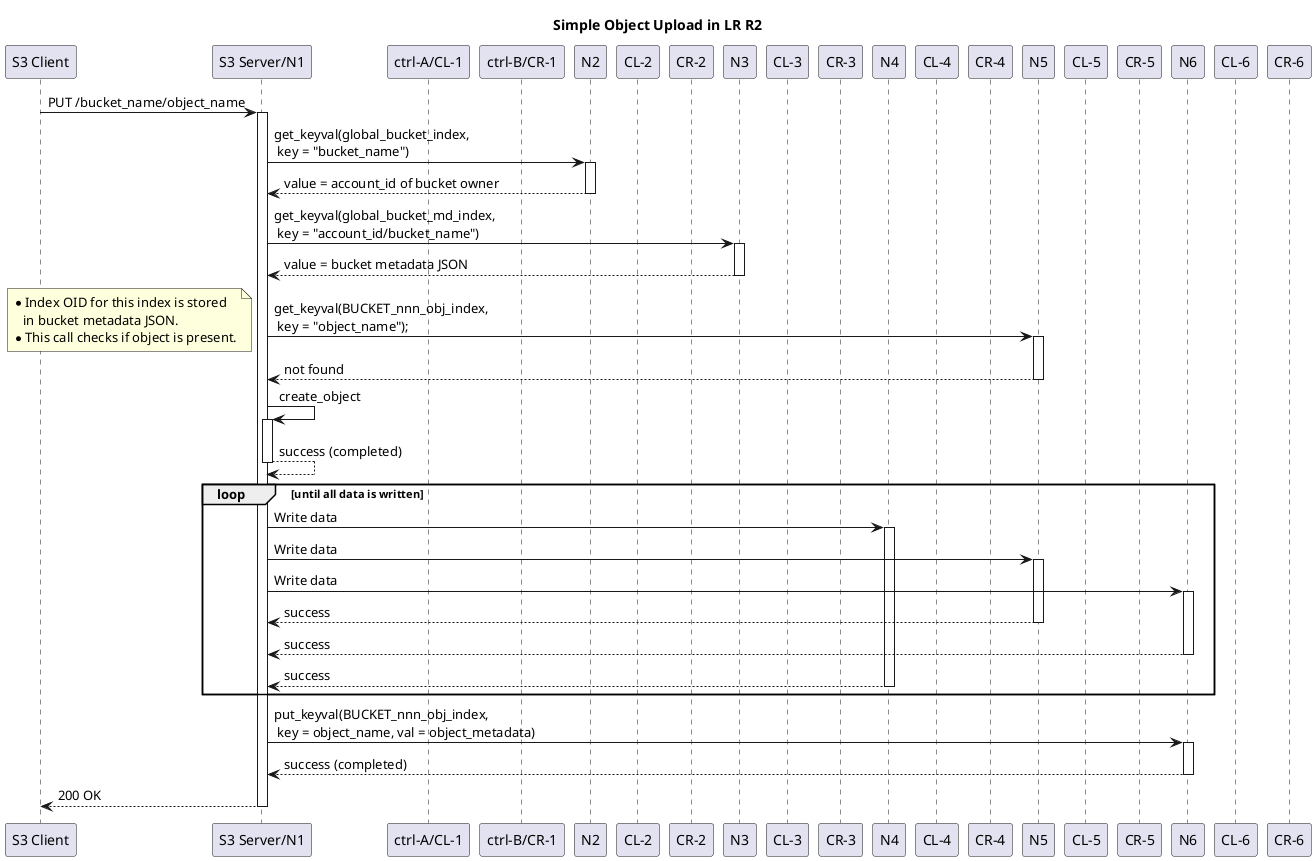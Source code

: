 @startuml

title Simple Object Upload in LR R2

participant "S3 Client" as client
participant "S3 Server/N1" as N1
participant "ctrl-A/CL-1" as CL_1
participant "ctrl-B/CR-1" as CR_1
participant "N2" as N2
participant "CL-2" as CL_2
participant "CR-2" as CR_2
participant "N3" as N3
participant "CL-3" as CL_3
participant "CR-3" as CR_3
participant "N4" as N4
participant "CL-4" as CL_4
participant "CR-4" as CR_4
participant "N5" as N5
participant "CL-5" as CL_5
participant "CR-5" as CR_5
participant "N6" as N6
participant "CL-6" as CL_6
participant "CR-6" as CR_6


autoactivate on

client -> N1: PUT /bucket_name/object_name

N1 -> N2: get_keyval(global_bucket_index,\n key = "bucket_name")
N2 --> N1: value = account_id of bucket owner

N1 -> N3: get_keyval(global_bucket_md_index,\n key = "account_id/bucket_name")
N3 --> N1: value = bucket metadata JSON

N1 -> N5: get_keyval(BUCKET_nnn_obj_index,\n key = "object_name");
note left
   * Index OID for this index is stored
      in bucket metadata JSON.
   * This call checks if object is present.
end note
N5 --> N1: not found

N1 -> N1: create_object
N1 --> N1: success (completed)

loop until all data is written
  N1 -> N4: Write data
  N1 -> N5: Write data
  N1 -> N6: Write data

  N5 --> N1: success
  N6 --> N1: success
  N4 --> N1: success
end

N1 -> N6: put_keyval(BUCKET_nnn_obj_index,\n key = object_name, val = object_metadata)
N6 --> N1: success (completed)

N1 --> client: 200 OK

@enduml
